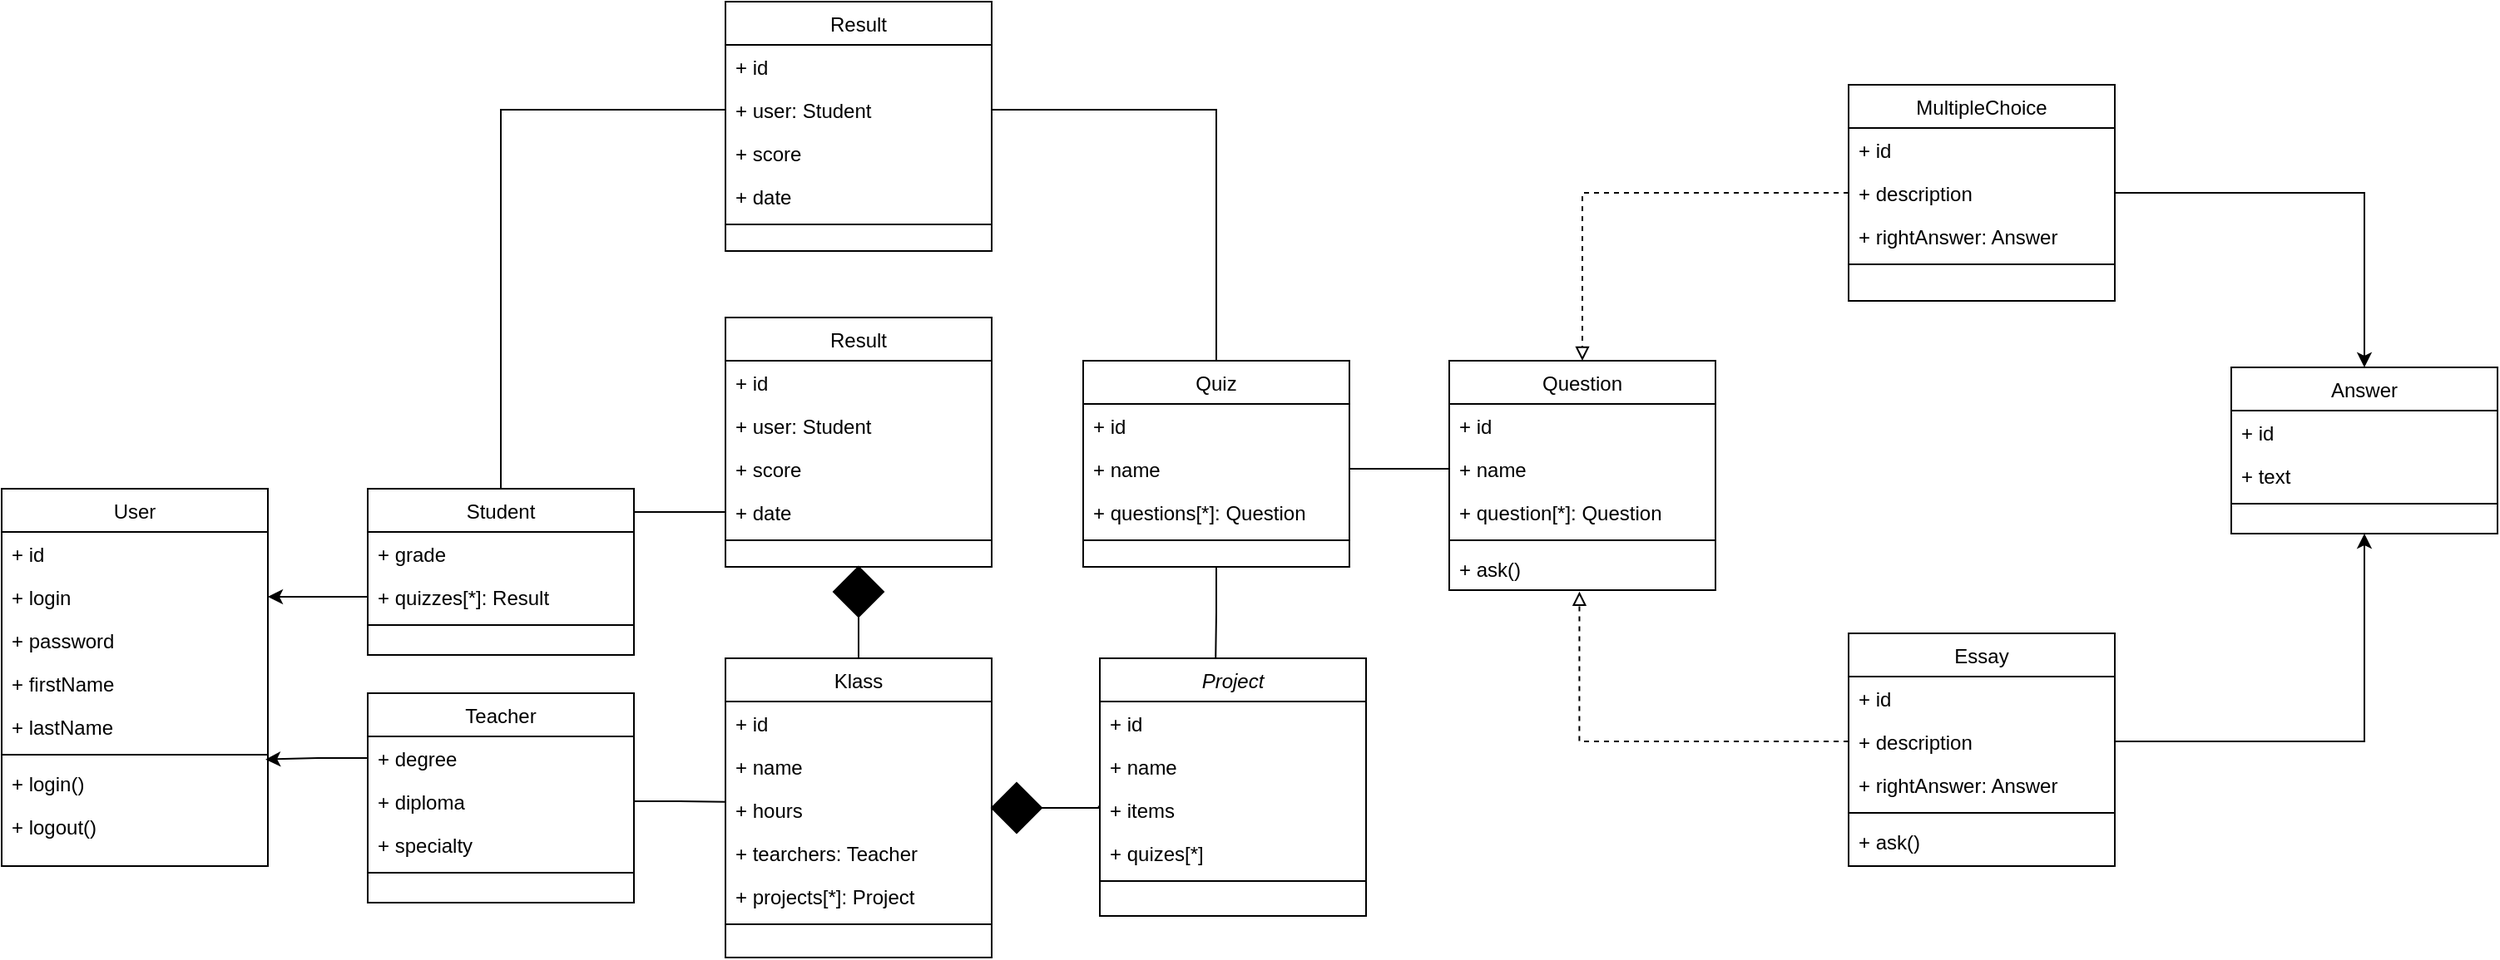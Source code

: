 <mxfile version="21.1.2" type="device">
  <diagram id="C5RBs43oDa-KdzZeNtuy" name="Page-1">
    <mxGraphModel dx="2053" dy="1978" grid="1" gridSize="10" guides="1" tooltips="1" connect="1" arrows="1" fold="1" page="1" pageScale="1" pageWidth="827" pageHeight="1169" math="0" shadow="0">
      <root>
        <mxCell id="WIyWlLk6GJQsqaUBKTNV-0" />
        <mxCell id="WIyWlLk6GJQsqaUBKTNV-1" parent="WIyWlLk6GJQsqaUBKTNV-0" />
        <mxCell id="zkfFHV4jXpPFQw0GAbJ--0" value="Project" style="swimlane;fontStyle=2;align=center;verticalAlign=top;childLayout=stackLayout;horizontal=1;startSize=26;horizontalStack=0;resizeParent=1;resizeLast=0;collapsible=1;marginBottom=0;rounded=0;shadow=0;strokeWidth=1;" parent="WIyWlLk6GJQsqaUBKTNV-1" vertex="1">
          <mxGeometry x="690" y="585" width="160" height="155" as="geometry">
            <mxRectangle x="230" y="140" width="160" height="26" as="alternateBounds" />
          </mxGeometry>
        </mxCell>
        <mxCell id="zkfFHV4jXpPFQw0GAbJ--1" value="+ id" style="text;align=left;verticalAlign=top;spacingLeft=4;spacingRight=4;overflow=hidden;rotatable=0;points=[[0,0.5],[1,0.5]];portConstraint=eastwest;" parent="zkfFHV4jXpPFQw0GAbJ--0" vertex="1">
          <mxGeometry y="26" width="160" height="26" as="geometry" />
        </mxCell>
        <mxCell id="zkfFHV4jXpPFQw0GAbJ--2" value="+ name" style="text;align=left;verticalAlign=top;spacingLeft=4;spacingRight=4;overflow=hidden;rotatable=0;points=[[0,0.5],[1,0.5]];portConstraint=eastwest;rounded=0;shadow=0;html=0;" parent="zkfFHV4jXpPFQw0GAbJ--0" vertex="1">
          <mxGeometry y="52" width="160" height="26" as="geometry" />
        </mxCell>
        <mxCell id="zkfFHV4jXpPFQw0GAbJ--3" value="+ items" style="text;align=left;verticalAlign=top;spacingLeft=4;spacingRight=4;overflow=hidden;rotatable=0;points=[[0,0.5],[1,0.5]];portConstraint=eastwest;rounded=0;shadow=0;html=0;" parent="zkfFHV4jXpPFQw0GAbJ--0" vertex="1">
          <mxGeometry y="78" width="160" height="26" as="geometry" />
        </mxCell>
        <mxCell id="qmpPMKrpPphyloh2gBgC-39" value="+ quizes[*]" style="text;align=left;verticalAlign=top;spacingLeft=4;spacingRight=4;overflow=hidden;rotatable=0;points=[[0,0.5],[1,0.5]];portConstraint=eastwest;rounded=0;shadow=0;html=0;" parent="zkfFHV4jXpPFQw0GAbJ--0" vertex="1">
          <mxGeometry y="104" width="160" height="26" as="geometry" />
        </mxCell>
        <mxCell id="zkfFHV4jXpPFQw0GAbJ--4" value="" style="line;html=1;strokeWidth=1;align=left;verticalAlign=middle;spacingTop=-1;spacingLeft=3;spacingRight=3;rotatable=0;labelPosition=right;points=[];portConstraint=eastwest;" parent="zkfFHV4jXpPFQw0GAbJ--0" vertex="1">
          <mxGeometry y="130" width="160" height="8" as="geometry" />
        </mxCell>
        <mxCell id="zkfFHV4jXpPFQw0GAbJ--17" value="User" style="swimlane;fontStyle=0;align=center;verticalAlign=top;childLayout=stackLayout;horizontal=1;startSize=26;horizontalStack=0;resizeParent=1;resizeLast=0;collapsible=1;marginBottom=0;rounded=0;shadow=0;strokeWidth=1;" parent="WIyWlLk6GJQsqaUBKTNV-1" vertex="1">
          <mxGeometry x="30" y="483" width="160" height="227" as="geometry">
            <mxRectangle x="550" y="140" width="160" height="26" as="alternateBounds" />
          </mxGeometry>
        </mxCell>
        <mxCell id="zkfFHV4jXpPFQw0GAbJ--18" value="+ id" style="text;align=left;verticalAlign=top;spacingLeft=4;spacingRight=4;overflow=hidden;rotatable=0;points=[[0,0.5],[1,0.5]];portConstraint=eastwest;" parent="zkfFHV4jXpPFQw0GAbJ--17" vertex="1">
          <mxGeometry y="26" width="160" height="26" as="geometry" />
        </mxCell>
        <mxCell id="zkfFHV4jXpPFQw0GAbJ--19" value="+ login" style="text;align=left;verticalAlign=top;spacingLeft=4;spacingRight=4;overflow=hidden;rotatable=0;points=[[0,0.5],[1,0.5]];portConstraint=eastwest;rounded=0;shadow=0;html=0;" parent="zkfFHV4jXpPFQw0GAbJ--17" vertex="1">
          <mxGeometry y="52" width="160" height="26" as="geometry" />
        </mxCell>
        <mxCell id="zkfFHV4jXpPFQw0GAbJ--20" value="+ password" style="text;align=left;verticalAlign=top;spacingLeft=4;spacingRight=4;overflow=hidden;rotatable=0;points=[[0,0.5],[1,0.5]];portConstraint=eastwest;rounded=0;shadow=0;html=0;" parent="zkfFHV4jXpPFQw0GAbJ--17" vertex="1">
          <mxGeometry y="78" width="160" height="26" as="geometry" />
        </mxCell>
        <mxCell id="zkfFHV4jXpPFQw0GAbJ--21" value="+ firstName" style="text;align=left;verticalAlign=top;spacingLeft=4;spacingRight=4;overflow=hidden;rotatable=0;points=[[0,0.5],[1,0.5]];portConstraint=eastwest;rounded=0;shadow=0;html=0;" parent="zkfFHV4jXpPFQw0GAbJ--17" vertex="1">
          <mxGeometry y="104" width="160" height="26" as="geometry" />
        </mxCell>
        <mxCell id="zkfFHV4jXpPFQw0GAbJ--22" value="+ lastName" style="text;align=left;verticalAlign=top;spacingLeft=4;spacingRight=4;overflow=hidden;rotatable=0;points=[[0,0.5],[1,0.5]];portConstraint=eastwest;rounded=0;shadow=0;html=0;" parent="zkfFHV4jXpPFQw0GAbJ--17" vertex="1">
          <mxGeometry y="130" width="160" height="26" as="geometry" />
        </mxCell>
        <mxCell id="zkfFHV4jXpPFQw0GAbJ--23" value="" style="line;html=1;strokeWidth=1;align=left;verticalAlign=middle;spacingTop=-1;spacingLeft=3;spacingRight=3;rotatable=0;labelPosition=right;points=[];portConstraint=eastwest;" parent="zkfFHV4jXpPFQw0GAbJ--17" vertex="1">
          <mxGeometry y="156" width="160" height="8" as="geometry" />
        </mxCell>
        <mxCell id="zkfFHV4jXpPFQw0GAbJ--24" value="+ login()" style="text;align=left;verticalAlign=top;spacingLeft=4;spacingRight=4;overflow=hidden;rotatable=0;points=[[0,0.5],[1,0.5]];portConstraint=eastwest;" parent="zkfFHV4jXpPFQw0GAbJ--17" vertex="1">
          <mxGeometry y="164" width="160" height="26" as="geometry" />
        </mxCell>
        <mxCell id="w9Qy2uqaEwGHM79mjZeE-0" value="+ logout()" style="text;align=left;verticalAlign=top;spacingLeft=4;spacingRight=4;overflow=hidden;rotatable=0;points=[[0,0.5],[1,0.5]];portConstraint=eastwest;" vertex="1" parent="zkfFHV4jXpPFQw0GAbJ--17">
          <mxGeometry y="190" width="160" height="26" as="geometry" />
        </mxCell>
        <mxCell id="407BUc0o9kKC5jC4xrrl-0" value="Student" style="swimlane;fontStyle=0;align=center;verticalAlign=top;childLayout=stackLayout;horizontal=1;startSize=26;horizontalStack=0;resizeParent=1;resizeLast=0;collapsible=1;marginBottom=0;rounded=0;shadow=0;strokeWidth=1;" parent="WIyWlLk6GJQsqaUBKTNV-1" vertex="1">
          <mxGeometry x="250" y="483" width="160" height="100" as="geometry">
            <mxRectangle x="550" y="140" width="160" height="26" as="alternateBounds" />
          </mxGeometry>
        </mxCell>
        <mxCell id="407BUc0o9kKC5jC4xrrl-1" value="+ grade" style="text;align=left;verticalAlign=top;spacingLeft=4;spacingRight=4;overflow=hidden;rotatable=0;points=[[0,0.5],[1,0.5]];portConstraint=eastwest;" parent="407BUc0o9kKC5jC4xrrl-0" vertex="1">
          <mxGeometry y="26" width="160" height="26" as="geometry" />
        </mxCell>
        <mxCell id="407BUc0o9kKC5jC4xrrl-2" value="+ quizzes[*]: Result" style="text;align=left;verticalAlign=top;spacingLeft=4;spacingRight=4;overflow=hidden;rotatable=0;points=[[0,0.5],[1,0.5]];portConstraint=eastwest;rounded=0;shadow=0;html=0;" parent="407BUc0o9kKC5jC4xrrl-0" vertex="1">
          <mxGeometry y="52" width="160" height="26" as="geometry" />
        </mxCell>
        <mxCell id="407BUc0o9kKC5jC4xrrl-7" value="" style="line;html=1;strokeWidth=1;align=left;verticalAlign=middle;spacingTop=-1;spacingLeft=3;spacingRight=3;rotatable=0;labelPosition=right;points=[];portConstraint=eastwest;" parent="407BUc0o9kKC5jC4xrrl-0" vertex="1">
          <mxGeometry y="78" width="160" height="8" as="geometry" />
        </mxCell>
        <mxCell id="407BUc0o9kKC5jC4xrrl-11" value="Result" style="swimlane;fontStyle=0;align=center;verticalAlign=top;childLayout=stackLayout;horizontal=1;startSize=26;horizontalStack=0;resizeParent=1;resizeLast=0;collapsible=1;marginBottom=0;rounded=0;shadow=0;strokeWidth=1;" parent="WIyWlLk6GJQsqaUBKTNV-1" vertex="1">
          <mxGeometry x="465" y="380" width="160" height="150" as="geometry">
            <mxRectangle x="550" y="140" width="160" height="26" as="alternateBounds" />
          </mxGeometry>
        </mxCell>
        <mxCell id="407BUc0o9kKC5jC4xrrl-12" value="+ id" style="text;align=left;verticalAlign=top;spacingLeft=4;spacingRight=4;overflow=hidden;rotatable=0;points=[[0,0.5],[1,0.5]];portConstraint=eastwest;" parent="407BUc0o9kKC5jC4xrrl-11" vertex="1">
          <mxGeometry y="26" width="160" height="26" as="geometry" />
        </mxCell>
        <mxCell id="407BUc0o9kKC5jC4xrrl-13" value="+ user: Student" style="text;align=left;verticalAlign=top;spacingLeft=4;spacingRight=4;overflow=hidden;rotatable=0;points=[[0,0.5],[1,0.5]];portConstraint=eastwest;rounded=0;shadow=0;html=0;" parent="407BUc0o9kKC5jC4xrrl-11" vertex="1">
          <mxGeometry y="52" width="160" height="26" as="geometry" />
        </mxCell>
        <mxCell id="407BUc0o9kKC5jC4xrrl-14" value="+ score" style="text;align=left;verticalAlign=top;spacingLeft=4;spacingRight=4;overflow=hidden;rotatable=0;points=[[0,0.5],[1,0.5]];portConstraint=eastwest;rounded=0;shadow=0;html=0;" parent="407BUc0o9kKC5jC4xrrl-11" vertex="1">
          <mxGeometry y="78" width="160" height="26" as="geometry" />
        </mxCell>
        <mxCell id="407BUc0o9kKC5jC4xrrl-15" value="+ date" style="text;align=left;verticalAlign=top;spacingLeft=4;spacingRight=4;overflow=hidden;rotatable=0;points=[[0,0.5],[1,0.5]];portConstraint=eastwest;rounded=0;shadow=0;html=0;" parent="407BUc0o9kKC5jC4xrrl-11" vertex="1">
          <mxGeometry y="104" width="160" height="26" as="geometry" />
        </mxCell>
        <mxCell id="407BUc0o9kKC5jC4xrrl-18" value="" style="line;html=1;strokeWidth=1;align=left;verticalAlign=middle;spacingTop=-1;spacingLeft=3;spacingRight=3;rotatable=0;labelPosition=right;points=[];portConstraint=eastwest;" parent="407BUc0o9kKC5jC4xrrl-11" vertex="1">
          <mxGeometry y="130" width="160" height="8" as="geometry" />
        </mxCell>
        <mxCell id="w9Qy2uqaEwGHM79mjZeE-8" style="edgeStyle=orthogonalEdgeStyle;rounded=0;orthogonalLoop=1;jettySize=auto;html=1;exitX=0.5;exitY=0;exitDx=0;exitDy=0;entryX=0.5;entryY=1;entryDx=0;entryDy=0;endArrow=none;endFill=0;" edge="1" parent="WIyWlLk6GJQsqaUBKTNV-1" source="407BUc0o9kKC5jC4xrrl-22" target="w9Qy2uqaEwGHM79mjZeE-7">
          <mxGeometry relative="1" as="geometry" />
        </mxCell>
        <mxCell id="407BUc0o9kKC5jC4xrrl-22" value="Klass" style="swimlane;fontStyle=0;align=center;verticalAlign=top;childLayout=stackLayout;horizontal=1;startSize=26;horizontalStack=0;resizeParent=1;resizeLast=0;collapsible=1;marginBottom=0;rounded=0;shadow=0;strokeWidth=1;" parent="WIyWlLk6GJQsqaUBKTNV-1" vertex="1">
          <mxGeometry x="465" y="585" width="160" height="180" as="geometry">
            <mxRectangle x="550" y="140" width="160" height="26" as="alternateBounds" />
          </mxGeometry>
        </mxCell>
        <mxCell id="407BUc0o9kKC5jC4xrrl-24" value="+ id" style="text;align=left;verticalAlign=top;spacingLeft=4;spacingRight=4;overflow=hidden;rotatable=0;points=[[0,0.5],[1,0.5]];portConstraint=eastwest;rounded=0;shadow=0;html=0;" parent="407BUc0o9kKC5jC4xrrl-22" vertex="1">
          <mxGeometry y="26" width="160" height="26" as="geometry" />
        </mxCell>
        <mxCell id="407BUc0o9kKC5jC4xrrl-25" value="+ name" style="text;align=left;verticalAlign=top;spacingLeft=4;spacingRight=4;overflow=hidden;rotatable=0;points=[[0,0.5],[1,0.5]];portConstraint=eastwest;rounded=0;shadow=0;html=0;" parent="407BUc0o9kKC5jC4xrrl-22" vertex="1">
          <mxGeometry y="52" width="160" height="26" as="geometry" />
        </mxCell>
        <mxCell id="407BUc0o9kKC5jC4xrrl-27" value="+ hours" style="text;align=left;verticalAlign=top;spacingLeft=4;spacingRight=4;overflow=hidden;rotatable=0;points=[[0,0.5],[1,0.5]];portConstraint=eastwest;rounded=0;shadow=0;html=0;" parent="407BUc0o9kKC5jC4xrrl-22" vertex="1">
          <mxGeometry y="78" width="160" height="26" as="geometry" />
        </mxCell>
        <mxCell id="w9Qy2uqaEwGHM79mjZeE-5" value="+ tearchers: Teacher" style="text;align=left;verticalAlign=top;spacingLeft=4;spacingRight=4;overflow=hidden;rotatable=0;points=[[0,0.5],[1,0.5]];portConstraint=eastwest;rounded=0;shadow=0;html=0;" vertex="1" parent="407BUc0o9kKC5jC4xrrl-22">
          <mxGeometry y="104" width="160" height="26" as="geometry" />
        </mxCell>
        <mxCell id="w9Qy2uqaEwGHM79mjZeE-6" value="+ projects[*]: Project" style="text;align=left;verticalAlign=top;spacingLeft=4;spacingRight=4;overflow=hidden;rotatable=0;points=[[0,0.5],[1,0.5]];portConstraint=eastwest;rounded=0;shadow=0;html=0;" vertex="1" parent="407BUc0o9kKC5jC4xrrl-22">
          <mxGeometry y="130" width="160" height="26" as="geometry" />
        </mxCell>
        <mxCell id="407BUc0o9kKC5jC4xrrl-28" value="" style="line;html=1;strokeWidth=1;align=left;verticalAlign=middle;spacingTop=-1;spacingLeft=3;spacingRight=3;rotatable=0;labelPosition=right;points=[];portConstraint=eastwest;" parent="407BUc0o9kKC5jC4xrrl-22" vertex="1">
          <mxGeometry y="156" width="160" height="8" as="geometry" />
        </mxCell>
        <mxCell id="qmpPMKrpPphyloh2gBgC-0" value="Teacher" style="swimlane;fontStyle=0;align=center;verticalAlign=top;childLayout=stackLayout;horizontal=1;startSize=26;horizontalStack=0;resizeParent=1;resizeLast=0;collapsible=1;marginBottom=0;rounded=0;shadow=0;strokeWidth=1;" parent="WIyWlLk6GJQsqaUBKTNV-1" vertex="1">
          <mxGeometry x="250" y="606" width="160" height="126" as="geometry">
            <mxRectangle x="340" y="380" width="170" height="26" as="alternateBounds" />
          </mxGeometry>
        </mxCell>
        <mxCell id="qmpPMKrpPphyloh2gBgC-1" value="+ degree" style="text;align=left;verticalAlign=top;spacingLeft=4;spacingRight=4;overflow=hidden;rotatable=0;points=[[0,0.5],[1,0.5]];portConstraint=eastwest;" parent="qmpPMKrpPphyloh2gBgC-0" vertex="1">
          <mxGeometry y="26" width="160" height="26" as="geometry" />
        </mxCell>
        <mxCell id="qmpPMKrpPphyloh2gBgC-5" value="+ diploma" style="text;align=left;verticalAlign=top;spacingLeft=4;spacingRight=4;overflow=hidden;rotatable=0;points=[[0,0.5],[1,0.5]];portConstraint=eastwest;" parent="qmpPMKrpPphyloh2gBgC-0" vertex="1">
          <mxGeometry y="52" width="160" height="26" as="geometry" />
        </mxCell>
        <mxCell id="w9Qy2uqaEwGHM79mjZeE-2" value="+ specialty" style="text;align=left;verticalAlign=top;spacingLeft=4;spacingRight=4;overflow=hidden;rotatable=0;points=[[0,0.5],[1,0.5]];portConstraint=eastwest;" vertex="1" parent="qmpPMKrpPphyloh2gBgC-0">
          <mxGeometry y="78" width="160" height="26" as="geometry" />
        </mxCell>
        <mxCell id="qmpPMKrpPphyloh2gBgC-2" value="" style="line;html=1;strokeWidth=1;align=left;verticalAlign=middle;spacingTop=-1;spacingLeft=3;spacingRight=3;rotatable=0;labelPosition=right;points=[];portConstraint=eastwest;" parent="qmpPMKrpPphyloh2gBgC-0" vertex="1">
          <mxGeometry y="104" width="160" height="8" as="geometry" />
        </mxCell>
        <mxCell id="qmpPMKrpPphyloh2gBgC-8" value="Result" style="swimlane;fontStyle=0;align=center;verticalAlign=top;childLayout=stackLayout;horizontal=1;startSize=26;horizontalStack=0;resizeParent=1;resizeLast=0;collapsible=1;marginBottom=0;rounded=0;shadow=0;strokeWidth=1;" parent="WIyWlLk6GJQsqaUBKTNV-1" vertex="1">
          <mxGeometry x="465" y="190" width="160" height="150" as="geometry">
            <mxRectangle x="550" y="140" width="160" height="26" as="alternateBounds" />
          </mxGeometry>
        </mxCell>
        <mxCell id="qmpPMKrpPphyloh2gBgC-9" value="+ id" style="text;align=left;verticalAlign=top;spacingLeft=4;spacingRight=4;overflow=hidden;rotatable=0;points=[[0,0.5],[1,0.5]];portConstraint=eastwest;rounded=0;shadow=0;html=0;" parent="qmpPMKrpPphyloh2gBgC-8" vertex="1">
          <mxGeometry y="26" width="160" height="26" as="geometry" />
        </mxCell>
        <mxCell id="qmpPMKrpPphyloh2gBgC-10" value="+ user: Student" style="text;align=left;verticalAlign=top;spacingLeft=4;spacingRight=4;overflow=hidden;rotatable=0;points=[[0,0.5],[1,0.5]];portConstraint=eastwest;rounded=0;shadow=0;html=0;" parent="qmpPMKrpPphyloh2gBgC-8" vertex="1">
          <mxGeometry y="52" width="160" height="26" as="geometry" />
        </mxCell>
        <mxCell id="w9Qy2uqaEwGHM79mjZeE-11" value="+ score" style="text;align=left;verticalAlign=top;spacingLeft=4;spacingRight=4;overflow=hidden;rotatable=0;points=[[0,0.5],[1,0.5]];portConstraint=eastwest;rounded=0;shadow=0;html=0;" vertex="1" parent="qmpPMKrpPphyloh2gBgC-8">
          <mxGeometry y="78" width="160" height="26" as="geometry" />
        </mxCell>
        <mxCell id="w9Qy2uqaEwGHM79mjZeE-12" value="+ date" style="text;align=left;verticalAlign=top;spacingLeft=4;spacingRight=4;overflow=hidden;rotatable=0;points=[[0,0.5],[1,0.5]];portConstraint=eastwest;rounded=0;shadow=0;html=0;" vertex="1" parent="qmpPMKrpPphyloh2gBgC-8">
          <mxGeometry y="104" width="160" height="26" as="geometry" />
        </mxCell>
        <mxCell id="qmpPMKrpPphyloh2gBgC-12" value="" style="line;html=1;strokeWidth=1;align=left;verticalAlign=middle;spacingTop=-1;spacingLeft=3;spacingRight=3;rotatable=0;labelPosition=right;points=[];portConstraint=eastwest;" parent="qmpPMKrpPphyloh2gBgC-8" vertex="1">
          <mxGeometry y="130" width="160" height="8" as="geometry" />
        </mxCell>
        <mxCell id="w9Qy2uqaEwGHM79mjZeE-13" style="edgeStyle=orthogonalEdgeStyle;rounded=0;orthogonalLoop=1;jettySize=auto;html=1;exitX=0.5;exitY=0;exitDx=0;exitDy=0;entryX=1;entryY=0.5;entryDx=0;entryDy=0;endArrow=none;endFill=0;" edge="1" parent="WIyWlLk6GJQsqaUBKTNV-1" source="qmpPMKrpPphyloh2gBgC-16" target="qmpPMKrpPphyloh2gBgC-10">
          <mxGeometry relative="1" as="geometry" />
        </mxCell>
        <mxCell id="w9Qy2uqaEwGHM79mjZeE-21" style="edgeStyle=orthogonalEdgeStyle;rounded=0;orthogonalLoop=1;jettySize=auto;html=1;exitX=0.5;exitY=1;exitDx=0;exitDy=0;entryX=0.435;entryY=0.002;entryDx=0;entryDy=0;entryPerimeter=0;endArrow=none;endFill=0;" edge="1" parent="WIyWlLk6GJQsqaUBKTNV-1" source="qmpPMKrpPphyloh2gBgC-16" target="zkfFHV4jXpPFQw0GAbJ--0">
          <mxGeometry relative="1" as="geometry" />
        </mxCell>
        <mxCell id="qmpPMKrpPphyloh2gBgC-16" value="Quiz" style="swimlane;fontStyle=0;align=center;verticalAlign=top;childLayout=stackLayout;horizontal=1;startSize=26;horizontalStack=0;resizeParent=1;resizeLast=0;collapsible=1;marginBottom=0;rounded=0;shadow=0;strokeWidth=1;" parent="WIyWlLk6GJQsqaUBKTNV-1" vertex="1">
          <mxGeometry x="680" y="406" width="160" height="124" as="geometry">
            <mxRectangle x="550" y="140" width="160" height="26" as="alternateBounds" />
          </mxGeometry>
        </mxCell>
        <mxCell id="qmpPMKrpPphyloh2gBgC-17" value="+ id" style="text;align=left;verticalAlign=top;spacingLeft=4;spacingRight=4;overflow=hidden;rotatable=0;points=[[0,0.5],[1,0.5]];portConstraint=eastwest;rounded=0;shadow=0;html=0;" parent="qmpPMKrpPphyloh2gBgC-16" vertex="1">
          <mxGeometry y="26" width="160" height="26" as="geometry" />
        </mxCell>
        <mxCell id="qmpPMKrpPphyloh2gBgC-18" value="+ name" style="text;align=left;verticalAlign=top;spacingLeft=4;spacingRight=4;overflow=hidden;rotatable=0;points=[[0,0.5],[1,0.5]];portConstraint=eastwest;rounded=0;shadow=0;html=0;" parent="qmpPMKrpPphyloh2gBgC-16" vertex="1">
          <mxGeometry y="52" width="160" height="26" as="geometry" />
        </mxCell>
        <mxCell id="w9Qy2uqaEwGHM79mjZeE-14" value="+ questions[*]: Question" style="text;align=left;verticalAlign=top;spacingLeft=4;spacingRight=4;overflow=hidden;rotatable=0;points=[[0,0.5],[1,0.5]];portConstraint=eastwest;rounded=0;shadow=0;html=0;" vertex="1" parent="qmpPMKrpPphyloh2gBgC-16">
          <mxGeometry y="78" width="160" height="26" as="geometry" />
        </mxCell>
        <mxCell id="qmpPMKrpPphyloh2gBgC-19" value="" style="line;html=1;strokeWidth=1;align=left;verticalAlign=middle;spacingTop=-1;spacingLeft=3;spacingRight=3;rotatable=0;labelPosition=right;points=[];portConstraint=eastwest;" parent="qmpPMKrpPphyloh2gBgC-16" vertex="1">
          <mxGeometry y="104" width="160" height="8" as="geometry" />
        </mxCell>
        <mxCell id="qmpPMKrpPphyloh2gBgC-49" value="Question" style="swimlane;fontStyle=0;align=center;verticalAlign=top;childLayout=stackLayout;horizontal=1;startSize=26;horizontalStack=0;resizeParent=1;resizeLast=0;collapsible=1;marginBottom=0;rounded=0;shadow=0;strokeWidth=1;" parent="WIyWlLk6GJQsqaUBKTNV-1" vertex="1">
          <mxGeometry x="900" y="406" width="160" height="138" as="geometry">
            <mxRectangle x="550" y="140" width="160" height="26" as="alternateBounds" />
          </mxGeometry>
        </mxCell>
        <mxCell id="qmpPMKrpPphyloh2gBgC-50" value="+ id" style="text;align=left;verticalAlign=top;spacingLeft=4;spacingRight=4;overflow=hidden;rotatable=0;points=[[0,0.5],[1,0.5]];portConstraint=eastwest;rounded=0;shadow=0;html=0;" parent="qmpPMKrpPphyloh2gBgC-49" vertex="1">
          <mxGeometry y="26" width="160" height="26" as="geometry" />
        </mxCell>
        <mxCell id="qmpPMKrpPphyloh2gBgC-51" value="+ name" style="text;align=left;verticalAlign=top;spacingLeft=4;spacingRight=4;overflow=hidden;rotatable=0;points=[[0,0.5],[1,0.5]];portConstraint=eastwest;rounded=0;shadow=0;html=0;" parent="qmpPMKrpPphyloh2gBgC-49" vertex="1">
          <mxGeometry y="52" width="160" height="26" as="geometry" />
        </mxCell>
        <mxCell id="w9Qy2uqaEwGHM79mjZeE-22" value="+ question[*]: Question" style="text;align=left;verticalAlign=top;spacingLeft=4;spacingRight=4;overflow=hidden;rotatable=0;points=[[0,0.5],[1,0.5]];portConstraint=eastwest;rounded=0;shadow=0;html=0;" vertex="1" parent="qmpPMKrpPphyloh2gBgC-49">
          <mxGeometry y="78" width="160" height="26" as="geometry" />
        </mxCell>
        <mxCell id="qmpPMKrpPphyloh2gBgC-52" value="" style="line;html=1;strokeWidth=1;align=left;verticalAlign=middle;spacingTop=-1;spacingLeft=3;spacingRight=3;rotatable=0;labelPosition=right;points=[];portConstraint=eastwest;" parent="qmpPMKrpPphyloh2gBgC-49" vertex="1">
          <mxGeometry y="104" width="160" height="8" as="geometry" />
        </mxCell>
        <mxCell id="w9Qy2uqaEwGHM79mjZeE-24" value="+ ask()" style="text;align=left;verticalAlign=top;spacingLeft=4;spacingRight=4;overflow=hidden;rotatable=0;points=[[0,0.5],[1,0.5]];portConstraint=eastwest;rounded=0;shadow=0;html=0;" vertex="1" parent="qmpPMKrpPphyloh2gBgC-49">
          <mxGeometry y="112" width="160" height="26" as="geometry" />
        </mxCell>
        <mxCell id="qmpPMKrpPphyloh2gBgC-56" value="MultipleChoice" style="swimlane;fontStyle=0;align=center;verticalAlign=top;childLayout=stackLayout;horizontal=1;startSize=26;horizontalStack=0;resizeParent=1;resizeLast=0;collapsible=1;marginBottom=0;rounded=0;shadow=0;strokeWidth=1;" parent="WIyWlLk6GJQsqaUBKTNV-1" vertex="1">
          <mxGeometry x="1140" y="240" width="160" height="130" as="geometry">
            <mxRectangle x="550" y="140" width="160" height="26" as="alternateBounds" />
          </mxGeometry>
        </mxCell>
        <mxCell id="qmpPMKrpPphyloh2gBgC-57" value="+ id" style="text;align=left;verticalAlign=top;spacingLeft=4;spacingRight=4;overflow=hidden;rotatable=0;points=[[0,0.5],[1,0.5]];portConstraint=eastwest;rounded=0;shadow=0;html=0;" parent="qmpPMKrpPphyloh2gBgC-56" vertex="1">
          <mxGeometry y="26" width="160" height="26" as="geometry" />
        </mxCell>
        <mxCell id="qmpPMKrpPphyloh2gBgC-58" value="+ description" style="text;align=left;verticalAlign=top;spacingLeft=4;spacingRight=4;overflow=hidden;rotatable=0;points=[[0,0.5],[1,0.5]];portConstraint=eastwest;rounded=0;shadow=0;html=0;" parent="qmpPMKrpPphyloh2gBgC-56" vertex="1">
          <mxGeometry y="52" width="160" height="26" as="geometry" />
        </mxCell>
        <mxCell id="qmpPMKrpPphyloh2gBgC-61" value="+ rightAnswer: Answer" style="text;align=left;verticalAlign=top;spacingLeft=4;spacingRight=4;overflow=hidden;rotatable=0;points=[[0,0.5],[1,0.5]];portConstraint=eastwest;rounded=0;shadow=0;html=0;" parent="qmpPMKrpPphyloh2gBgC-56" vertex="1">
          <mxGeometry y="78" width="160" height="26" as="geometry" />
        </mxCell>
        <mxCell id="qmpPMKrpPphyloh2gBgC-59" value="" style="line;html=1;strokeWidth=1;align=left;verticalAlign=middle;spacingTop=-1;spacingLeft=3;spacingRight=3;rotatable=0;labelPosition=right;points=[];portConstraint=eastwest;" parent="qmpPMKrpPphyloh2gBgC-56" vertex="1">
          <mxGeometry y="104" width="160" height="8" as="geometry" />
        </mxCell>
        <mxCell id="qmpPMKrpPphyloh2gBgC-65" value="Essay" style="swimlane;fontStyle=0;align=center;verticalAlign=top;childLayout=stackLayout;horizontal=1;startSize=26;horizontalStack=0;resizeParent=1;resizeLast=0;collapsible=1;marginBottom=0;rounded=0;shadow=0;strokeWidth=1;" parent="WIyWlLk6GJQsqaUBKTNV-1" vertex="1">
          <mxGeometry x="1140" y="570" width="160" height="140" as="geometry">
            <mxRectangle x="550" y="140" width="160" height="26" as="alternateBounds" />
          </mxGeometry>
        </mxCell>
        <mxCell id="qmpPMKrpPphyloh2gBgC-66" value="+ id" style="text;align=left;verticalAlign=top;spacingLeft=4;spacingRight=4;overflow=hidden;rotatable=0;points=[[0,0.5],[1,0.5]];portConstraint=eastwest;rounded=0;shadow=0;html=0;" parent="qmpPMKrpPphyloh2gBgC-65" vertex="1">
          <mxGeometry y="26" width="160" height="26" as="geometry" />
        </mxCell>
        <mxCell id="qmpPMKrpPphyloh2gBgC-67" value="+ description" style="text;align=left;verticalAlign=top;spacingLeft=4;spacingRight=4;overflow=hidden;rotatable=0;points=[[0,0.5],[1,0.5]];portConstraint=eastwest;rounded=0;shadow=0;html=0;" parent="qmpPMKrpPphyloh2gBgC-65" vertex="1">
          <mxGeometry y="52" width="160" height="26" as="geometry" />
        </mxCell>
        <mxCell id="qmpPMKrpPphyloh2gBgC-68" value="+ rightAnswer: Answer" style="text;align=left;verticalAlign=top;spacingLeft=4;spacingRight=4;overflow=hidden;rotatable=0;points=[[0,0.5],[1,0.5]];portConstraint=eastwest;rounded=0;shadow=0;html=0;" parent="qmpPMKrpPphyloh2gBgC-65" vertex="1">
          <mxGeometry y="78" width="160" height="26" as="geometry" />
        </mxCell>
        <mxCell id="qmpPMKrpPphyloh2gBgC-70" value="" style="line;html=1;strokeWidth=1;align=left;verticalAlign=middle;spacingTop=-1;spacingLeft=3;spacingRight=3;rotatable=0;labelPosition=right;points=[];portConstraint=eastwest;" parent="qmpPMKrpPphyloh2gBgC-65" vertex="1">
          <mxGeometry y="104" width="160" height="8" as="geometry" />
        </mxCell>
        <mxCell id="qmpPMKrpPphyloh2gBgC-71" value="+ ask()" style="text;align=left;verticalAlign=top;spacingLeft=4;spacingRight=4;overflow=hidden;rotatable=0;points=[[0,0.5],[1,0.5]];portConstraint=eastwest;rounded=0;shadow=0;html=0;" parent="qmpPMKrpPphyloh2gBgC-65" vertex="1">
          <mxGeometry y="112" width="160" height="26" as="geometry" />
        </mxCell>
        <mxCell id="qmpPMKrpPphyloh2gBgC-108" value="Answer" style="swimlane;fontStyle=0;align=center;verticalAlign=top;childLayout=stackLayout;horizontal=1;startSize=26;horizontalStack=0;resizeParent=1;resizeLast=0;collapsible=1;marginBottom=0;rounded=0;shadow=0;strokeWidth=1;" parent="WIyWlLk6GJQsqaUBKTNV-1" vertex="1">
          <mxGeometry x="1370" y="410" width="160" height="100" as="geometry">
            <mxRectangle x="550" y="140" width="160" height="26" as="alternateBounds" />
          </mxGeometry>
        </mxCell>
        <mxCell id="qmpPMKrpPphyloh2gBgC-109" value="+ id" style="text;align=left;verticalAlign=top;spacingLeft=4;spacingRight=4;overflow=hidden;rotatable=0;points=[[0,0.5],[1,0.5]];portConstraint=eastwest;rounded=0;shadow=0;html=0;" parent="qmpPMKrpPphyloh2gBgC-108" vertex="1">
          <mxGeometry y="26" width="160" height="26" as="geometry" />
        </mxCell>
        <mxCell id="qmpPMKrpPphyloh2gBgC-110" value="+ text" style="text;align=left;verticalAlign=top;spacingLeft=4;spacingRight=4;overflow=hidden;rotatable=0;points=[[0,0.5],[1,0.5]];portConstraint=eastwest;rounded=0;shadow=0;html=0;" parent="qmpPMKrpPphyloh2gBgC-108" vertex="1">
          <mxGeometry y="52" width="160" height="26" as="geometry" />
        </mxCell>
        <mxCell id="qmpPMKrpPphyloh2gBgC-112" value="" style="line;html=1;strokeWidth=1;align=left;verticalAlign=middle;spacingTop=-1;spacingLeft=3;spacingRight=3;rotatable=0;labelPosition=right;points=[];portConstraint=eastwest;" parent="qmpPMKrpPphyloh2gBgC-108" vertex="1">
          <mxGeometry y="78" width="160" height="8" as="geometry" />
        </mxCell>
        <mxCell id="w9Qy2uqaEwGHM79mjZeE-1" style="edgeStyle=orthogonalEdgeStyle;rounded=0;orthogonalLoop=1;jettySize=auto;html=1;exitX=0;exitY=0.5;exitDx=0;exitDy=0;entryX=1;entryY=0.5;entryDx=0;entryDy=0;" edge="1" parent="WIyWlLk6GJQsqaUBKTNV-1" source="407BUc0o9kKC5jC4xrrl-2" target="zkfFHV4jXpPFQw0GAbJ--19">
          <mxGeometry relative="1" as="geometry" />
        </mxCell>
        <mxCell id="w9Qy2uqaEwGHM79mjZeE-3" style="edgeStyle=orthogonalEdgeStyle;rounded=0;orthogonalLoop=1;jettySize=auto;html=1;exitX=0;exitY=0.5;exitDx=0;exitDy=0;entryX=0.991;entryY=-0.045;entryDx=0;entryDy=0;entryPerimeter=0;" edge="1" parent="WIyWlLk6GJQsqaUBKTNV-1" source="qmpPMKrpPphyloh2gBgC-1" target="zkfFHV4jXpPFQw0GAbJ--24">
          <mxGeometry relative="1" as="geometry" />
        </mxCell>
        <mxCell id="w9Qy2uqaEwGHM79mjZeE-4" style="edgeStyle=orthogonalEdgeStyle;rounded=0;orthogonalLoop=1;jettySize=auto;html=1;exitX=0;exitY=0.5;exitDx=0;exitDy=0;endArrow=none;endFill=0;" edge="1" parent="WIyWlLk6GJQsqaUBKTNV-1" source="407BUc0o9kKC5jC4xrrl-15">
          <mxGeometry relative="1" as="geometry">
            <mxPoint x="410" y="497" as="targetPoint" />
          </mxGeometry>
        </mxCell>
        <mxCell id="w9Qy2uqaEwGHM79mjZeE-7" value="" style="rhombus;fillColor=#000000;" vertex="1" parent="WIyWlLk6GJQsqaUBKTNV-1">
          <mxGeometry x="530" y="530" width="30" height="30" as="geometry" />
        </mxCell>
        <mxCell id="w9Qy2uqaEwGHM79mjZeE-9" style="edgeStyle=orthogonalEdgeStyle;rounded=0;orthogonalLoop=1;jettySize=auto;html=1;exitX=1;exitY=0.5;exitDx=0;exitDy=0;entryX=0.001;entryY=0.321;entryDx=0;entryDy=0;entryPerimeter=0;endArrow=none;endFill=0;" edge="1" parent="WIyWlLk6GJQsqaUBKTNV-1" source="qmpPMKrpPphyloh2gBgC-5" target="407BUc0o9kKC5jC4xrrl-27">
          <mxGeometry relative="1" as="geometry" />
        </mxCell>
        <mxCell id="w9Qy2uqaEwGHM79mjZeE-10" style="edgeStyle=orthogonalEdgeStyle;rounded=0;orthogonalLoop=1;jettySize=auto;html=1;exitX=0;exitY=0.5;exitDx=0;exitDy=0;entryX=0.5;entryY=0;entryDx=0;entryDy=0;endArrow=none;endFill=0;" edge="1" parent="WIyWlLk6GJQsqaUBKTNV-1" source="qmpPMKrpPphyloh2gBgC-10" target="407BUc0o9kKC5jC4xrrl-0">
          <mxGeometry relative="1" as="geometry" />
        </mxCell>
        <mxCell id="w9Qy2uqaEwGHM79mjZeE-19" style="edgeStyle=orthogonalEdgeStyle;rounded=0;orthogonalLoop=1;jettySize=auto;html=1;exitX=1;exitY=0.5;exitDx=0;exitDy=0;entryX=-0.004;entryY=0.415;entryDx=0;entryDy=0;entryPerimeter=0;endArrow=none;endFill=0;" edge="1" parent="WIyWlLk6GJQsqaUBKTNV-1" source="w9Qy2uqaEwGHM79mjZeE-15" target="zkfFHV4jXpPFQw0GAbJ--3">
          <mxGeometry relative="1" as="geometry" />
        </mxCell>
        <mxCell id="w9Qy2uqaEwGHM79mjZeE-15" value="" style="rhombus;fillColor=#000000;" vertex="1" parent="WIyWlLk6GJQsqaUBKTNV-1">
          <mxGeometry x="625" y="660" width="30" height="30" as="geometry" />
        </mxCell>
        <mxCell id="w9Qy2uqaEwGHM79mjZeE-23" style="edgeStyle=orthogonalEdgeStyle;rounded=0;orthogonalLoop=1;jettySize=auto;html=1;exitX=0;exitY=0.5;exitDx=0;exitDy=0;entryX=1;entryY=0.5;entryDx=0;entryDy=0;endArrow=none;endFill=0;" edge="1" parent="WIyWlLk6GJQsqaUBKTNV-1" source="qmpPMKrpPphyloh2gBgC-51" target="qmpPMKrpPphyloh2gBgC-18">
          <mxGeometry relative="1" as="geometry" />
        </mxCell>
        <mxCell id="w9Qy2uqaEwGHM79mjZeE-25" style="edgeStyle=orthogonalEdgeStyle;rounded=0;orthogonalLoop=1;jettySize=auto;html=1;exitX=0;exitY=0.5;exitDx=0;exitDy=0;entryX=0.5;entryY=0;entryDx=0;entryDy=0;dashed=1;endArrow=block;endFill=0;" edge="1" parent="WIyWlLk6GJQsqaUBKTNV-1" source="qmpPMKrpPphyloh2gBgC-58" target="qmpPMKrpPphyloh2gBgC-49">
          <mxGeometry relative="1" as="geometry" />
        </mxCell>
        <mxCell id="w9Qy2uqaEwGHM79mjZeE-26" style="edgeStyle=orthogonalEdgeStyle;rounded=0;orthogonalLoop=1;jettySize=auto;html=1;exitX=0;exitY=0.5;exitDx=0;exitDy=0;entryX=0.489;entryY=1.033;entryDx=0;entryDy=0;entryPerimeter=0;endArrow=block;endFill=0;dashed=1;" edge="1" parent="WIyWlLk6GJQsqaUBKTNV-1" source="qmpPMKrpPphyloh2gBgC-67" target="w9Qy2uqaEwGHM79mjZeE-24">
          <mxGeometry relative="1" as="geometry" />
        </mxCell>
        <mxCell id="w9Qy2uqaEwGHM79mjZeE-27" style="edgeStyle=orthogonalEdgeStyle;rounded=0;orthogonalLoop=1;jettySize=auto;html=1;exitX=1;exitY=0.5;exitDx=0;exitDy=0;entryX=0.5;entryY=0;entryDx=0;entryDy=0;" edge="1" parent="WIyWlLk6GJQsqaUBKTNV-1" source="qmpPMKrpPphyloh2gBgC-58" target="qmpPMKrpPphyloh2gBgC-108">
          <mxGeometry relative="1" as="geometry" />
        </mxCell>
        <mxCell id="w9Qy2uqaEwGHM79mjZeE-28" style="edgeStyle=orthogonalEdgeStyle;rounded=0;orthogonalLoop=1;jettySize=auto;html=1;exitX=1;exitY=0.5;exitDx=0;exitDy=0;entryX=0.5;entryY=1;entryDx=0;entryDy=0;" edge="1" parent="WIyWlLk6GJQsqaUBKTNV-1" source="qmpPMKrpPphyloh2gBgC-67" target="qmpPMKrpPphyloh2gBgC-108">
          <mxGeometry relative="1" as="geometry" />
        </mxCell>
      </root>
    </mxGraphModel>
  </diagram>
</mxfile>
